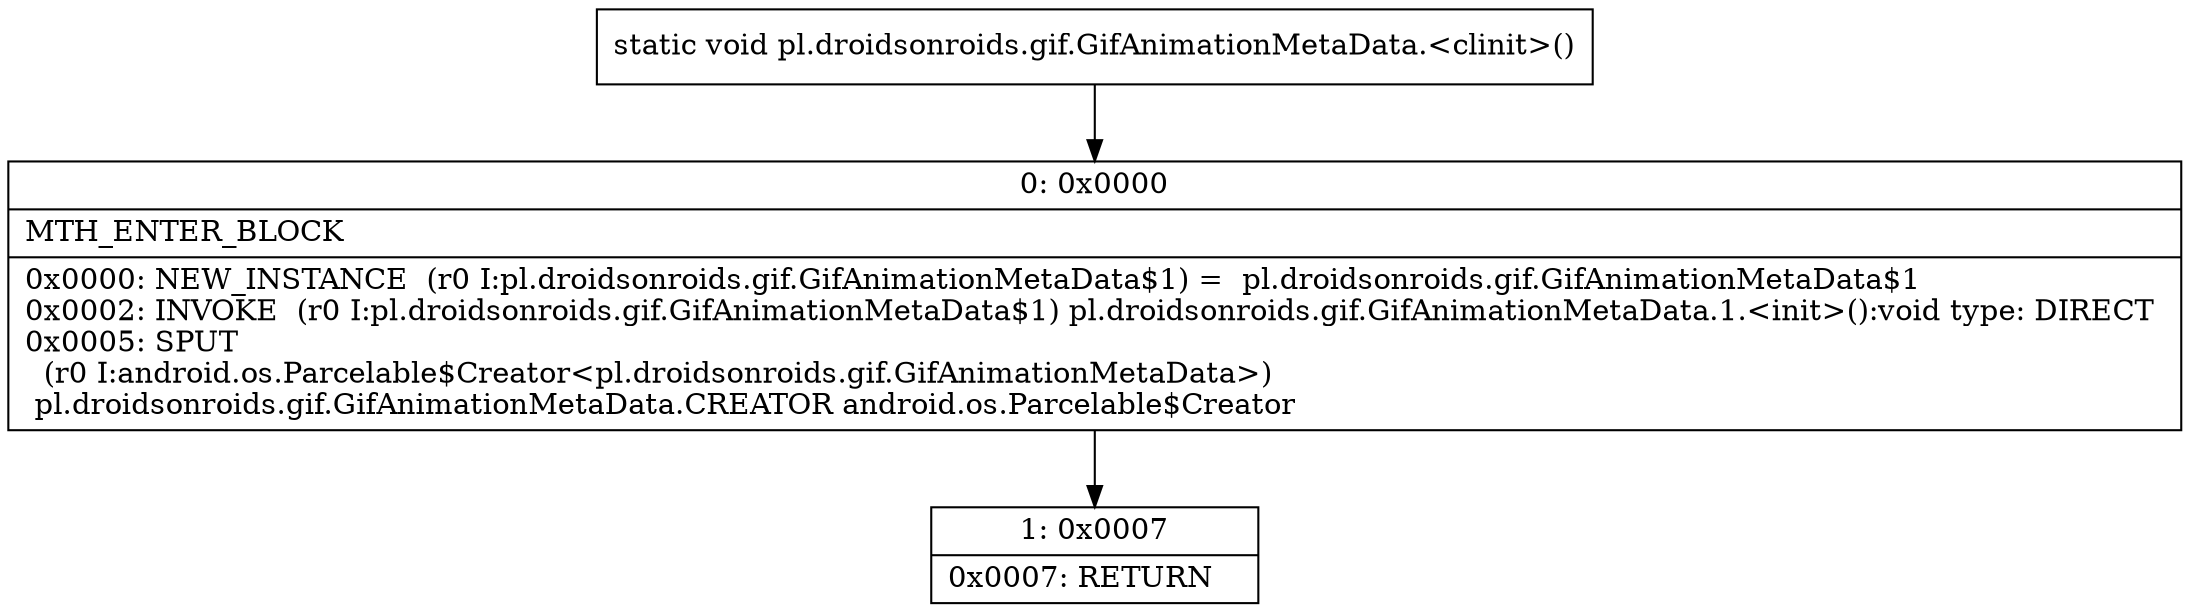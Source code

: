 digraph "CFG forpl.droidsonroids.gif.GifAnimationMetaData.\<clinit\>()V" {
Node_0 [shape=record,label="{0\:\ 0x0000|MTH_ENTER_BLOCK\l|0x0000: NEW_INSTANCE  (r0 I:pl.droidsonroids.gif.GifAnimationMetaData$1) =  pl.droidsonroids.gif.GifAnimationMetaData$1 \l0x0002: INVOKE  (r0 I:pl.droidsonroids.gif.GifAnimationMetaData$1) pl.droidsonroids.gif.GifAnimationMetaData.1.\<init\>():void type: DIRECT \l0x0005: SPUT  \l  (r0 I:android.os.Parcelable$Creator\<pl.droidsonroids.gif.GifAnimationMetaData\>)\l pl.droidsonroids.gif.GifAnimationMetaData.CREATOR android.os.Parcelable$Creator \l}"];
Node_1 [shape=record,label="{1\:\ 0x0007|0x0007: RETURN   \l}"];
MethodNode[shape=record,label="{static void pl.droidsonroids.gif.GifAnimationMetaData.\<clinit\>() }"];
MethodNode -> Node_0;
Node_0 -> Node_1;
}

